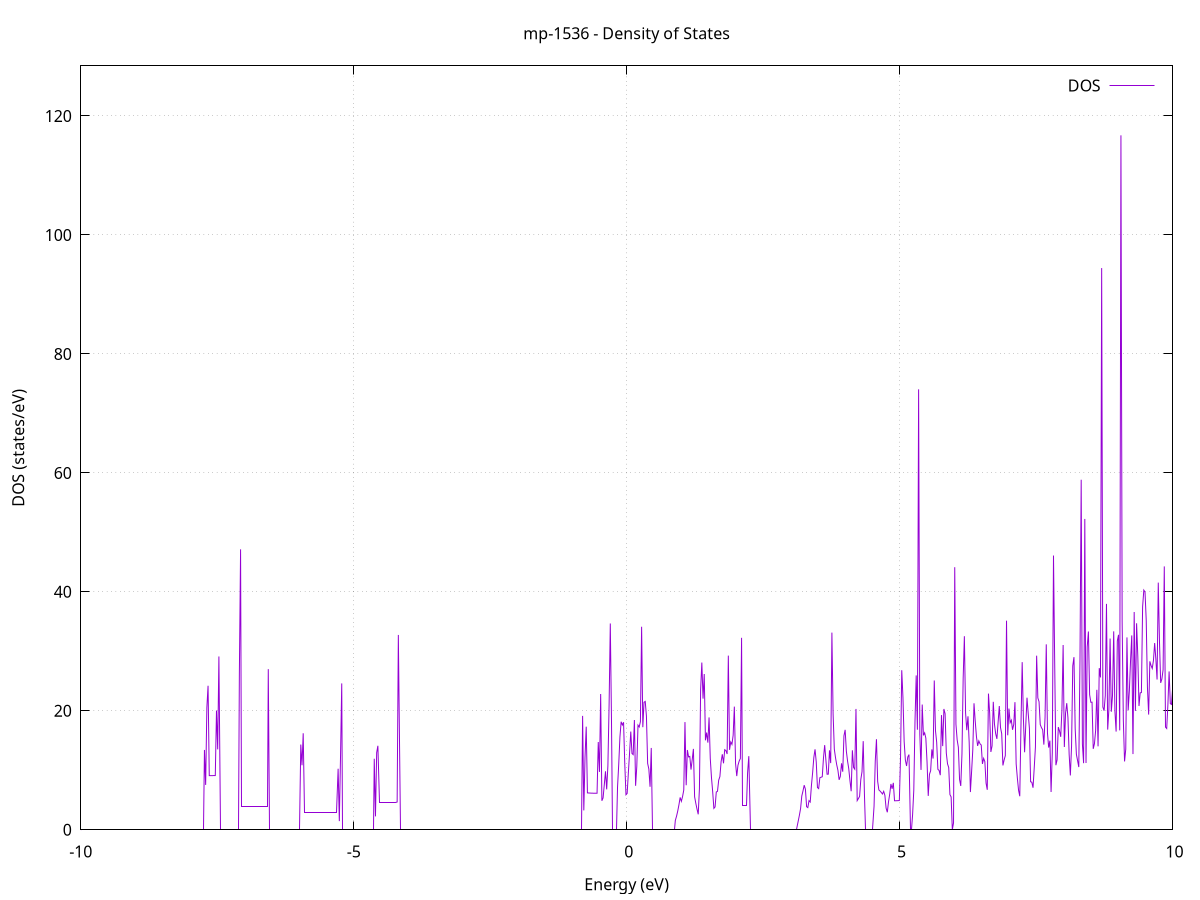 set title 'mp-1536 - Density of States'
set xlabel 'Energy (eV)'
set ylabel 'DOS (states/eV)'
set grid
set xrange [-10:10]
set yrange [0:128.423]
set xzeroaxis lt -1
set terminal png size 800,600
set output 'mp-1536_dos_gnuplot.png'
plot '-' using 1:2 with lines title 'DOS'
-30.570000 0.000000
-30.547900 0.000000
-30.525800 0.000000
-30.503800 0.000000
-30.481700 0.000000
-30.459600 0.000000
-30.437600 0.000000
-30.415500 0.000000
-30.393400 0.000000
-30.371400 0.000000
-30.349300 0.000000
-30.327300 0.000000
-30.305200 0.000000
-30.283100 0.000000
-30.261100 0.000000
-30.239000 0.000000
-30.216900 0.000000
-30.194900 0.000000
-30.172800 0.000000
-30.150800 0.000000
-30.128700 0.000000
-30.106600 0.000000
-30.084600 0.000000
-30.062500 0.000000
-30.040400 0.000000
-30.018400 0.000000
-29.996300 0.000000
-29.974200 0.000000
-29.952200 0.000000
-29.930100 0.000000
-29.908100 0.000000
-29.886000 0.000000
-29.863900 0.000000
-29.841900 0.000000
-29.819800 0.000000
-29.797700 0.000000
-29.775700 0.000000
-29.753600 0.000000
-29.731600 0.000000
-29.709500 0.000000
-29.687400 0.000000
-29.665400 0.000000
-29.643300 0.000000
-29.621200 0.000000
-29.599200 0.000000
-29.577100 0.000000
-29.555000 0.000000
-29.533000 0.000000
-29.510900 0.000000
-29.488900 0.000000
-29.466800 0.000000
-29.444700 0.000000
-29.422700 0.000000
-29.400600 0.000000
-29.378500 0.000000
-29.356500 0.000000
-29.334400 0.000000
-29.312400 0.000000
-29.290300 0.000000
-29.268200 0.000000
-29.246200 0.000000
-29.224100 0.000000
-29.202000 0.000000
-29.180000 0.000000
-29.157900 0.000000
-29.135800 0.000000
-29.113800 0.000000
-29.091700 0.000000
-29.069700 0.000000
-29.047600 0.000000
-29.025500 0.000000
-29.003500 0.000000
-28.981400 0.000000
-28.959300 0.000000
-28.937300 0.000000
-28.915200 0.000000
-28.893200 0.000000
-28.871100 0.000000
-28.849000 0.000000
-28.827000 0.000000
-28.804900 0.000000
-28.782800 0.000000
-28.760800 0.000000
-28.738700 0.000000
-28.716600 0.000000
-28.694600 0.000000
-28.672500 0.000000
-28.650500 0.000000
-28.628400 0.000000
-28.606300 0.000000
-28.584300 0.000000
-28.562200 0.000000
-28.540100 0.000000
-28.518100 0.000000
-28.496000 0.000000
-28.474000 0.000000
-28.451900 0.000000
-28.429800 0.000000
-28.407800 0.000000
-28.385700 0.000000
-28.363600 0.000000
-28.341600 0.000000
-28.319500 0.000000
-28.297500 0.000000
-28.275400 0.000000
-28.253300 0.000000
-28.231300 0.000000
-28.209200 0.000000
-28.187100 0.000000
-28.165100 0.000000
-28.143000 0.000000
-28.120900 0.000000
-28.098900 0.000000
-28.076800 0.000000
-28.054800 0.000000
-28.032700 0.000000
-28.010600 0.000000
-27.988600 0.000000
-27.966500 0.000000
-27.944400 0.000000
-27.922400 0.000000
-27.900300 0.000000
-27.878300 0.000000
-27.856200 0.000000
-27.834100 0.000000
-27.812100 0.000000
-27.790000 0.000000
-27.767900 0.000000
-27.745900 0.000000
-27.723800 0.000000
-27.701700 0.000000
-27.679700 0.000000
-27.657600 0.000000
-27.635600 0.000000
-27.613500 0.000000
-27.591400 0.000000
-27.569400 0.000000
-27.547300 0.000000
-27.525200 0.000000
-27.503200 0.000000
-27.481100 0.000000
-27.459100 0.000000
-27.437000 0.000000
-27.414900 0.000000
-27.392900 0.000000
-27.370800 0.000000
-27.348700 0.000000
-27.326700 0.000000
-27.304600 0.000000
-27.282500 0.000000
-27.260500 0.000000
-27.238400 0.000000
-27.216400 0.000000
-27.194300 0.000000
-27.172200 0.000000
-27.150200 0.000000
-27.128100 0.000000
-27.106000 0.000000
-27.084000 0.000000
-27.061900 0.000000
-27.039900 0.000000
-27.017800 0.000000
-26.995700 0.000000
-26.973700 0.000000
-26.951600 0.000000
-26.929500 0.000000
-26.907500 0.000000
-26.885400 0.000000
-26.863300 0.000000
-26.841300 0.000000
-26.819200 0.000000
-26.797200 0.000000
-26.775100 0.000000
-26.753000 0.000000
-26.731000 0.000000
-26.708900 0.000000
-26.686800 0.000000
-26.664800 0.000000
-26.642700 0.000000
-26.620700 0.000000
-26.598600 0.000000
-26.576500 0.000000
-26.554500 0.000000
-26.532400 0.000000
-26.510300 0.000000
-26.488300 0.000000
-26.466200 0.000000
-26.444100 0.000000
-26.422100 0.000000
-26.400000 0.000000
-26.378000 0.000000
-26.355900 0.000000
-26.333800 0.000000
-26.311800 0.000000
-26.289700 0.000000
-26.267600 0.000000
-26.245600 0.000000
-26.223500 0.000000
-26.201500 0.000000
-26.179400 0.000000
-26.157300 0.000000
-26.135300 0.000000
-26.113200 0.000000
-26.091100 0.000000
-26.069100 0.000000
-26.047000 0.000000
-26.024900 0.000000
-26.002900 0.000000
-25.980800 0.000000
-25.958800 0.000000
-25.936700 0.000000
-25.914600 0.000000
-25.892600 0.000000
-25.870500 0.000000
-25.848400 0.000000
-25.826400 0.000000
-25.804300 0.000000
-25.782300 0.000000
-25.760200 0.000000
-25.738100 0.000000
-25.716100 0.000000
-25.694000 0.000000
-25.671900 0.000000
-25.649900 0.000000
-25.627800 0.000000
-25.605800 0.000000
-25.583700 0.000000
-25.561600 0.000000
-25.539600 0.000000
-25.517500 0.000000
-25.495400 0.000000
-25.473400 0.000000
-25.451300 0.000000
-25.429200 0.000000
-25.407200 0.000000
-25.385100 0.000000
-25.363100 0.000000
-25.341000 0.000000
-25.318900 0.000000
-25.296900 0.000000
-25.274800 0.000000
-25.252700 0.000000
-25.230700 0.000000
-25.208600 0.000000
-25.186600 0.000000
-25.164500 0.000000
-25.142400 0.000000
-25.120400 0.000000
-25.098300 0.000000
-25.076200 0.000000
-25.054200 0.000000
-25.032100 0.000000
-25.010000 0.000000
-24.988000 0.000000
-24.965900 0.000000
-24.943900 0.000000
-24.921800 0.000000
-24.899700 0.000000
-24.877700 0.000000
-24.855600 0.000000
-24.833500 0.000000
-24.811500 0.000000
-24.789400 0.000000
-24.767400 0.000000
-24.745300 0.000000
-24.723200 0.000000
-24.701200 0.000000
-24.679100 0.000000
-24.657000 0.000000
-24.635000 0.000000
-24.612900 0.000000
-24.590800 0.000000
-24.568800 0.000000
-24.546700 0.000000
-24.524700 0.000000
-24.502600 0.000000
-24.480500 0.000000
-24.458500 0.000000
-24.436400 0.000000
-24.414300 0.000000
-24.392300 0.000000
-24.370200 0.000000
-24.348200 0.000000
-24.326100 0.000000
-24.304000 0.000000
-24.282000 0.000000
-24.259900 0.000000
-24.237800 0.000000
-24.215800 0.000000
-24.193700 0.000000
-24.171600 0.000000
-24.149600 0.000000
-24.127500 0.000000
-24.105500 0.000000
-24.083400 0.000000
-24.061300 0.000000
-24.039300 0.000000
-24.017200 0.000000
-23.995100 0.000000
-23.973100 0.000000
-23.951000 0.000000
-23.929000 0.000000
-23.906900 0.000000
-23.884800 0.000000
-23.862800 0.000000
-23.840700 0.000000
-23.818600 0.000000
-23.796600 0.000000
-23.774500 0.000000
-23.752400 0.000000
-23.730400 0.000000
-23.708300 0.000000
-23.686300 0.000000
-23.664200 0.000000
-23.642100 0.000000
-23.620100 0.000000
-23.598000 0.000000
-23.575900 0.000000
-23.553900 0.000000
-23.531800 0.000000
-23.509800 0.000000
-23.487700 0.000000
-23.465600 0.000000
-23.443600 0.000000
-23.421500 0.000000
-23.399400 0.000000
-23.377400 0.000000
-23.355300 0.000000
-23.333200 0.000000
-23.311200 0.000000
-23.289100 0.000000
-23.267100 0.000000
-23.245000 0.000000
-23.222900 0.000000
-23.200900 0.000000
-23.178800 0.000000
-23.156700 0.000000
-23.134700 0.000000
-23.112600 0.000000
-23.090600 0.000000
-23.068500 0.000000
-23.046400 0.000000
-23.024400 0.000000
-23.002300 0.000000
-22.980200 0.000000
-22.958200 0.000000
-22.936100 0.000000
-22.914100 0.000000
-22.892000 0.000000
-22.869900 0.000000
-22.847900 0.000000
-22.825800 0.000000
-22.803700 0.000000
-22.781700 0.000000
-22.759600 0.000000
-22.737500 0.000000
-22.715500 0.000000
-22.693400 0.000000
-22.671400 0.000000
-22.649300 0.000000
-22.627200 0.000000
-22.605200 0.000000
-22.583100 0.000000
-22.561000 0.000000
-22.539000 0.000000
-22.516900 0.000000
-22.494900 0.000000
-22.472800 0.000000
-22.450700 0.000000
-22.428700 0.000000
-22.406600 0.000000
-22.384500 0.000000
-22.362500 0.000000
-22.340400 0.000000
-22.318300 0.000000
-22.296300 0.000000
-22.274200 0.000000
-22.252200 0.000000
-22.230100 0.000000
-22.208000 0.000000
-22.186000 0.000000
-22.163900 0.000000
-22.141800 0.000000
-22.119800 0.000000
-22.097700 0.000000
-22.075700 0.000000
-22.053600 0.000000
-22.031500 0.000000
-22.009500 0.000000
-21.987400 0.000000
-21.965300 0.000000
-21.943300 0.000000
-21.921200 0.000000
-21.899100 0.000000
-21.877100 0.000000
-21.855000 0.000000
-21.833000 0.000000
-21.810900 0.000000
-21.788800 0.000000
-21.766800 0.000000
-21.744700 0.000000
-21.722600 0.000000
-21.700600 0.000000
-21.678500 0.000000
-21.656500 0.000000
-21.634400 0.000000
-21.612300 0.000000
-21.590300 0.000000
-21.568200 0.000000
-21.546100 0.000000
-21.524100 0.000000
-21.502000 0.000000
-21.479900 0.000000
-21.457900 0.000000
-21.435800 0.000000
-21.413800 0.000000
-21.391700 0.000000
-21.369600 0.000000
-21.347600 0.000000
-21.325500 0.000000
-21.303400 0.000000
-21.281400 0.000000
-21.259300 0.000000
-21.237300 0.000000
-21.215200 0.000000
-21.193100 0.000000
-21.171100 0.000000
-21.149000 0.000000
-21.126900 0.000000
-21.104900 0.000000
-21.082800 0.000000
-21.060700 0.000000
-21.038700 0.000000
-21.016600 0.000000
-20.994600 0.000000
-20.972500 0.000000
-20.950400 0.000000
-20.928400 0.000000
-20.906300 0.000000
-20.884200 0.000000
-20.862200 0.000000
-20.840100 0.000000
-20.818100 0.000000
-20.796000 0.000000
-20.773900 0.000000
-20.751900 0.000000
-20.729800 0.000000
-20.707700 0.000000
-20.685700 0.000000
-20.663600 0.000000
-20.641600 0.000000
-20.619500 0.000000
-20.597400 0.000000
-20.575400 0.000000
-20.553300 0.000000
-20.531200 0.000000
-20.509200 0.000000
-20.487100 0.000000
-20.465000 0.000000
-20.443000 0.000000
-20.420900 0.000000
-20.398900 0.000000
-20.376800 0.000000
-20.354700 0.000000
-20.332700 0.000000
-20.310600 0.000000
-20.288500 0.000000
-20.266500 0.000000
-20.244400 0.000000
-20.222400 0.000000
-20.200300 0.000000
-20.178200 0.000000
-20.156200 0.000000
-20.134100 0.000000
-20.112000 0.000000
-20.090000 0.000000
-20.067900 0.000000
-20.045800 0.000000
-20.023800 0.000000
-20.001700 0.000000
-19.979700 0.000000
-19.957600 0.000000
-19.935500 0.000000
-19.913500 0.000000
-19.891400 0.000000
-19.869300 0.000000
-19.847300 0.000000
-19.825200 0.000000
-19.803200 0.000000
-19.781100 0.000000
-19.759000 0.000000
-19.737000 0.000000
-19.714900 0.000000
-19.692800 0.000000
-19.670800 0.000000
-19.648700 0.000000
-19.626600 0.000000
-19.604600 0.000000
-19.582500 0.000000
-19.560500 0.000000
-19.538400 0.000000
-19.516300 0.000000
-19.494300 0.000000
-19.472200 0.000000
-19.450100 0.000000
-19.428100 0.000000
-19.406000 0.000000
-19.384000 0.000000
-19.361900 0.000000
-19.339800 0.000000
-19.317800 0.000000
-19.295700 0.000000
-19.273600 0.000000
-19.251600 0.000000
-19.229500 0.000000
-19.207400 0.000000
-19.185400 0.000000
-19.163300 0.000000
-19.141300 0.000000
-19.119200 0.000000
-19.097100 0.000000
-19.075100 0.000000
-19.053000 0.000000
-19.030900 0.000000
-19.008900 0.000000
-18.986800 0.000000
-18.964800 0.000000
-18.942700 0.000000
-18.920600 0.000000
-18.898600 0.000000
-18.876500 0.000000
-18.854400 0.000000
-18.832400 0.000000
-18.810300 0.000000
-18.788200 0.000000
-18.766200 0.000000
-18.744100 0.000000
-18.722100 0.000000
-18.700000 0.000000
-18.677900 0.000000
-18.655900 0.000000
-18.633800 0.000000
-18.611700 0.000000
-18.589700 0.000000
-18.567600 0.000000
-18.545600 0.000000
-18.523500 0.000000
-18.501400 0.000000
-18.479400 0.000000
-18.457300 0.000000
-18.435200 0.000000
-18.413200 0.000000
-18.391100 0.000000
-18.369000 0.000000
-18.347000 0.000000
-18.324900 0.000000
-18.302900 0.000000
-18.280800 0.000000
-18.258700 0.000000
-18.236700 0.000000
-18.214600 0.000000
-18.192500 0.000000
-18.170500 0.000000
-18.148400 0.000000
-18.126400 0.000000
-18.104300 0.000000
-18.082200 0.000000
-18.060200 0.000000
-18.038100 0.000000
-18.016000 0.000000
-17.994000 0.000000
-17.971900 0.000000
-17.949900 0.000000
-17.927800 0.000000
-17.905700 0.000000
-17.883700 0.000000
-17.861600 0.000000
-17.839500 0.000000
-17.817500 0.000000
-17.795400 0.000000
-17.773300 0.000000
-17.751300 0.000000
-17.729200 0.000000
-17.707200 0.000000
-17.685100 0.000000
-17.663000 0.000000
-17.641000 0.000000
-17.618900 0.000000
-17.596800 0.000000
-17.574800 0.000000
-17.552700 0.000000
-17.530700 0.000000
-17.508600 0.000000
-17.486500 0.000000
-17.464500 0.000000
-17.442400 0.000000
-17.420300 0.000000
-17.398300 0.000000
-17.376200 0.000000
-17.354100 0.000000
-17.332100 0.000000
-17.310000 0.000000
-17.288000 0.000000
-17.265900 0.000000
-17.243800 0.000000
-17.221800 0.000000
-17.199700 0.000000
-17.177600 0.000000
-17.155600 0.000000
-17.133500 0.000000
-17.111500 0.000000
-17.089400 0.000000
-17.067300 0.000000
-17.045300 0.000000
-17.023200 0.000000
-17.001100 0.000000
-16.979100 0.000000
-16.957000 0.000000
-16.934900 0.000000
-16.912900 0.000000
-16.890800 0.000000
-16.868800 0.000000
-16.846700 0.000000
-16.824600 0.000000
-16.802600 0.000000
-16.780500 0.000000
-16.758400 0.000000
-16.736400 0.000000
-16.714300 0.000000
-16.692300 0.000000
-16.670200 0.000000
-16.648100 0.000000
-16.626100 0.000000
-16.604000 0.000000
-16.581900 0.000000
-16.559900 0.000000
-16.537800 0.000000
-16.515700 0.000000
-16.493700 0.000000
-16.471600 0.000000
-16.449600 0.000000
-16.427500 0.000000
-16.405400 0.000000
-16.383400 0.000000
-16.361300 0.000000
-16.339200 0.000000
-16.317200 0.000000
-16.295100 0.000000
-16.273100 0.000000
-16.251000 0.000000
-16.228900 0.000000
-16.206900 0.000000
-16.184800 0.000000
-16.162700 0.000000
-16.140700 0.000000
-16.118600 0.000000
-16.096500 0.000000
-16.074500 0.000000
-16.052400 0.000000
-16.030400 0.000000
-16.008300 0.000000
-15.986200 0.000000
-15.964200 0.000000
-15.942100 0.000000
-15.920000 0.000000
-15.898000 0.000000
-15.875900 0.000000
-15.853900 0.000000
-15.831800 0.000000
-15.809700 0.000000
-15.787700 0.000000
-15.765600 0.000000
-15.743500 0.000000
-15.721500 0.000000
-15.699400 0.000000
-15.677300 0.000000
-15.655300 0.000000
-15.633200 0.000000
-15.611200 0.000000
-15.589100 0.000000
-15.567000 0.000000
-15.545000 0.000000
-15.522900 0.000000
-15.500800 0.000000
-15.478800 0.000000
-15.456700 0.000000
-15.434700 0.000000
-15.412600 0.000000
-15.390500 0.000000
-15.368500 0.000000
-15.346400 0.000000
-15.324300 0.000000
-15.302300 0.000000
-15.280200 0.000000
-15.258200 0.000000
-15.236100 0.000000
-15.214000 0.000000
-15.192000 0.000000
-15.169900 0.000000
-15.147800 0.000000
-15.125800 0.000000
-15.103700 0.000000
-15.081600 0.000000
-15.059600 0.000000
-15.037500 0.000000
-15.015500 0.000000
-14.993400 0.000000
-14.971300 0.000000
-14.949300 0.000000
-14.927200 0.000000
-14.905100 0.000000
-14.883100 0.000000
-14.861000 0.000000
-14.839000 0.000000
-14.816900 0.000000
-14.794800 0.000000
-14.772800 0.000000
-14.750700 0.000000
-14.728600 0.000000
-14.706600 0.000000
-14.684500 0.000000
-14.662400 0.000000
-14.640400 0.000000
-14.618300 0.000000
-14.596300 0.000000
-14.574200 0.000000
-14.552100 0.000000
-14.530100 0.000000
-14.508000 0.000000
-14.485900 0.000000
-14.463900 0.000000
-14.441800 0.000000
-14.419800 0.000000
-14.397700 0.000000
-14.375600 0.000000
-14.353600 0.000000
-14.331500 0.000000
-14.309400 0.000000
-14.287400 0.000000
-14.265300 0.000000
-14.243200 0.000000
-14.221200 0.000000
-14.199100 0.000000
-14.177100 0.000000
-14.155000 0.000000
-14.132900 0.000000
-14.110900 0.000000
-14.088800 0.000000
-14.066700 0.000000
-14.044700 0.000000
-14.022600 0.000000
-14.000600 0.000000
-13.978500 0.000000
-13.956400 0.000000
-13.934400 0.000000
-13.912300 0.000000
-13.890200 0.000000
-13.868200 0.000000
-13.846100 0.000000
-13.824000 0.000000
-13.802000 0.000000
-13.779900 0.000000
-13.757900 0.000000
-13.735800 0.000000
-13.713700 0.000000
-13.691700 0.000000
-13.669600 0.000000
-13.647500 0.000000
-13.625500 0.000000
-13.603400 0.000000
-13.581400 0.000000
-13.559300 0.000000
-13.537200 0.000000
-13.515200 0.000000
-13.493100 0.000000
-13.471000 0.000000
-13.449000 0.000000
-13.426900 0.000000
-13.404800 0.000000
-13.382800 0.000000
-13.360700 0.000000
-13.338700 0.000000
-13.316600 0.000000
-13.294500 0.000000
-13.272500 0.000000
-13.250400 0.000000
-13.228300 0.000000
-13.206300 0.000000
-13.184200 0.000000
-13.162200 0.000000
-13.140100 0.000000
-13.118000 0.000000
-13.096000 0.000000
-13.073900 0.000000
-13.051800 0.000000
-13.029800 0.000000
-13.007700 0.000000
-12.985700 0.000000
-12.963600 0.000000
-12.941500 0.000000
-12.919500 0.000000
-12.897400 0.000000
-12.875300 0.000000
-12.853300 0.000000
-12.831200 0.000000
-12.809100 0.000000
-12.787100 0.000000
-12.765000 0.000000
-12.743000 0.000000
-12.720900 0.000000
-12.698800 0.000000
-12.676800 0.000000
-12.654700 0.000000
-12.632600 0.000000
-12.610600 0.000000
-12.588500 0.000000
-12.566500 0.000000
-12.544400 0.000000
-12.522300 0.000000
-12.500300 0.000000
-12.478200 0.000000
-12.456100 0.000000
-12.434100 0.000000
-12.412000 0.000000
-12.389900 0.000000
-12.367900 0.000000
-12.345800 0.000000
-12.323800 0.000000
-12.301700 0.000000
-12.279600 0.000000
-12.257600 0.000000
-12.235500 0.000000
-12.213400 846.444600
-12.191400 0.000000
-12.169300 0.000000
-12.147300 0.000000
-12.125200 0.000000
-12.103100 128.824800
-12.081100 108.908100
-12.059000 0.000000
-12.036900 0.000000
-12.014900 0.000000
-11.992800 415.221900
-11.970700 0.000000
-11.948700 3606.253100
-11.926600 0.000000
-11.904600 0.000000
-11.882500 0.000000
-11.860400 0.000000
-11.838400 0.000000
-11.816300 0.000000
-11.794200 0.000000
-11.772200 0.000000
-11.750100 0.000000
-11.728100 0.000000
-11.706000 0.000000
-11.683900 0.000000
-11.661900 0.000000
-11.639800 0.000000
-11.617700 0.000000
-11.595700 0.000000
-11.573600 0.000000
-11.551500 0.000000
-11.529500 0.000000
-11.507400 0.000000
-11.485400 0.000000
-11.463300 0.000000
-11.441200 0.000000
-11.419200 0.000000
-11.397100 0.000000
-11.375000 0.000000
-11.353000 0.000000
-11.330900 0.000000
-11.308900 0.000000
-11.286800 0.000000
-11.264700 0.000000
-11.242700 0.000000
-11.220600 0.000000
-11.198500 0.000000
-11.176500 0.000000
-11.154400 0.000000
-11.132300 0.000000
-11.110300 0.000000
-11.088200 0.000000
-11.066200 0.000000
-11.044100 0.000000
-11.022000 0.000000
-11.000000 0.000000
-10.977900 0.000000
-10.955800 0.000000
-10.933800 0.000000
-10.911700 0.000000
-10.889700 0.000000
-10.867600 0.000000
-10.845500 0.000000
-10.823500 0.000000
-10.801400 0.000000
-10.779300 0.000000
-10.757300 0.000000
-10.735200 0.000000
-10.713100 0.000000
-10.691100 0.000000
-10.669000 0.000000
-10.647000 0.000000
-10.624900 0.000000
-10.602800 0.000000
-10.580800 0.000000
-10.558700 0.000000
-10.536600 0.000000
-10.514600 0.000000
-10.492500 0.000000
-10.470500 0.000000
-10.448400 0.000000
-10.426300 0.000000
-10.404300 0.000000
-10.382200 0.000000
-10.360100 0.000000
-10.338100 0.000000
-10.316000 0.000000
-10.294000 0.000000
-10.271900 0.000000
-10.249800 0.000000
-10.227800 0.000000
-10.205700 0.000000
-10.183600 0.000000
-10.161600 0.000000
-10.139500 0.000000
-10.117400 0.000000
-10.095400 0.000000
-10.073300 0.000000
-10.051300 0.000000
-10.029200 0.000000
-10.007100 0.000000
-9.985100 0.000000
-9.963000 0.000000
-9.940900 0.000000
-9.918900 0.000000
-9.896800 0.000000
-9.874800 0.000000
-9.852700 0.000000
-9.830600 0.000000
-9.808600 0.000000
-9.786500 0.000000
-9.764400 0.000000
-9.742400 0.000000
-9.720300 0.000000
-9.698200 0.000000
-9.676200 0.000000
-9.654100 0.000000
-9.632100 0.000000
-9.610000 0.000000
-9.587900 0.000000
-9.565900 0.000000
-9.543800 0.000000
-9.521700 0.000000
-9.499700 0.000000
-9.477600 0.000000
-9.455600 0.000000
-9.433500 0.000000
-9.411400 0.000000
-9.389400 0.000000
-9.367300 0.000000
-9.345200 0.000000
-9.323200 0.000000
-9.301100 0.000000
-9.279000 0.000000
-9.257000 0.000000
-9.234900 0.000000
-9.212900 0.000000
-9.190800 0.000000
-9.168700 0.000000
-9.146700 0.000000
-9.124600 0.000000
-9.102500 0.000000
-9.080500 0.000000
-9.058400 0.000000
-9.036400 0.000000
-9.014300 0.000000
-8.992200 0.000000
-8.970200 0.000000
-8.948100 0.000000
-8.926000 0.000000
-8.904000 0.000000
-8.881900 0.000000
-8.859800 0.000000
-8.837800 0.000000
-8.815700 0.000000
-8.793700 0.000000
-8.771600 0.000000
-8.749500 0.000000
-8.727500 0.000000
-8.705400 0.000000
-8.683300 0.000000
-8.661300 0.000000
-8.639200 0.000000
-8.617200 0.000000
-8.595100 0.000000
-8.573000 0.000000
-8.551000 0.000000
-8.528900 0.000000
-8.506800 0.000000
-8.484800 0.000000
-8.462700 0.000000
-8.440600 0.000000
-8.418600 0.000000
-8.396500 0.000000
-8.374500 0.000000
-8.352400 0.000000
-8.330300 0.000000
-8.308300 0.000000
-8.286200 0.000000
-8.264100 0.000000
-8.242100 0.000000
-8.220000 0.000000
-8.198000 0.000000
-8.175900 0.000000
-8.153800 0.000000
-8.131800 0.000000
-8.109700 0.000000
-8.087600 0.000000
-8.065600 0.000000
-8.043500 0.000000
-8.021500 0.000000
-7.999400 0.000000
-7.977300 0.000000
-7.955300 0.000000
-7.933200 0.000000
-7.911100 0.000000
-7.889100 0.000000
-7.867000 0.000000
-7.844900 0.000000
-7.822900 0.000000
-7.800800 0.000000
-7.778800 0.000000
-7.756700 0.000000
-7.734600 13.416800
-7.712600 7.544000
-7.690500 20.529800
-7.668400 24.211500
-7.646400 9.098600
-7.624300 9.101500
-7.602300 9.104400
-7.580200 9.107300
-7.558100 9.110300
-7.536100 9.113400
-7.514000 20.041600
-7.491900 13.518600
-7.469900 29.138700
-7.447800 0.000000
-7.425700 0.000000
-7.403700 0.000000
-7.381600 0.000000
-7.359600 0.000000
-7.337500 0.000000
-7.315400 0.000000
-7.293400 0.000000
-7.271300 0.000000
-7.249200 0.000000
-7.227200 0.000000
-7.205100 0.000000
-7.183100 0.000000
-7.161000 0.000000
-7.138900 0.000000
-7.116900 0.000000
-7.094800 26.395900
-7.072700 47.145200
-7.050700 3.856700
-7.028600 3.856700
-7.006500 3.856700
-6.984500 3.856700
-6.962400 3.856700
-6.940400 3.856700
-6.918300 3.856700
-6.896200 3.856700
-6.874200 3.856700
-6.852100 3.856700
-6.830000 3.856800
-6.808000 3.856800
-6.785900 3.856800
-6.763900 3.856900
-6.741800 3.856900
-6.719700 3.856900
-6.697700 3.857000
-6.675600 3.857000
-6.653500 3.857100
-6.631500 3.857100
-6.609400 3.857200
-6.587300 3.857300
-6.565300 27.002000
-6.543200 0.000000
-6.521200 0.000000
-6.499100 0.000000
-6.477000 0.000000
-6.455000 0.000000
-6.432900 0.000000
-6.410800 0.000000
-6.388800 0.000000
-6.366700 0.000000
-6.344700 0.000000
-6.322600 0.000000
-6.300500 0.000000
-6.278500 0.000000
-6.256400 0.000000
-6.234300 0.000000
-6.212300 0.000000
-6.190200 0.000000
-6.168100 0.000000
-6.146100 0.000000
-6.124000 0.000000
-6.102000 0.000000
-6.079900 0.000000
-6.057800 0.000000
-6.035800 0.000000
-6.013700 0.000000
-5.991600 0.000000
-5.969600 14.326400
-5.947500 10.853900
-5.925500 16.227700
-5.903400 2.934800
-5.881300 2.934800
-5.859300 2.934800
-5.837200 2.934800
-5.815100 2.934800
-5.793100 2.934800
-5.771000 2.934700
-5.748900 2.934700
-5.726900 2.934700
-5.704800 2.934700
-5.682800 2.934700
-5.660700 2.934700
-5.638600 2.934700
-5.616600 2.934600
-5.594500 2.934600
-5.572400 2.934600
-5.550400 2.934600
-5.528300 2.934600
-5.506300 2.934600
-5.484200 2.934600
-5.462100 2.934600
-5.440100 2.934500
-5.418000 2.934500
-5.395900 2.934500
-5.373900 2.934500
-5.351800 2.934500
-5.329800 2.934500
-5.307700 2.934500
-5.285600 10.261400
-5.263600 1.451000
-5.241500 12.473600
-5.219400 24.605900
-5.197400 0.000000
-5.175300 0.000000
-5.153200 0.000000
-5.131200 0.000000
-5.109100 0.000000
-5.087100 0.000000
-5.065000 0.000000
-5.042900 0.000000
-5.020900 0.000000
-4.998800 0.000000
-4.976700 0.000000
-4.954700 0.000000
-4.932600 0.000000
-4.910600 0.000000
-4.888500 0.000000
-4.866400 0.000000
-4.844400 0.000000
-4.822300 0.000000
-4.800200 0.000000
-4.778200 0.000000
-4.756100 0.000000
-4.734000 0.000000
-4.712000 0.000000
-4.689900 0.000000
-4.667900 0.000000
-4.645800 0.000000
-4.623700 11.940400
-4.601700 2.245700
-4.579600 12.969800
-4.557500 14.119500
-4.535500 4.661200
-4.513400 4.661300
-4.491400 4.661400
-4.469300 4.661500
-4.447200 4.661600
-4.425200 4.661700
-4.403100 4.661800
-4.381000 4.661900
-4.359000 4.662000
-4.336900 4.662200
-4.314800 4.662300
-4.292800 4.662400
-4.270700 4.662600
-4.248700 4.662700
-4.226600 4.662900
-4.204500 4.663100
-4.182500 32.754300
-4.160400 14.163500
-4.138300 0.000000
-4.116300 0.000000
-4.094200 0.000000
-4.072200 0.000000
-4.050100 0.000000
-4.028000 0.000000
-4.006000 0.000000
-3.983900 0.000000
-3.961800 0.000000
-3.939800 0.000000
-3.917700 0.000000
-3.895600 0.000000
-3.873600 0.000000
-3.851500 0.000000
-3.829500 0.000000
-3.807400 0.000000
-3.785300 0.000000
-3.763300 0.000000
-3.741200 0.000000
-3.719100 0.000000
-3.697100 0.000000
-3.675000 0.000000
-3.653000 0.000000
-3.630900 0.000000
-3.608800 0.000000
-3.586800 0.000000
-3.564700 0.000000
-3.542600 0.000000
-3.520600 0.000000
-3.498500 0.000000
-3.476400 0.000000
-3.454400 0.000000
-3.432300 0.000000
-3.410300 0.000000
-3.388200 0.000000
-3.366100 0.000000
-3.344100 0.000000
-3.322000 0.000000
-3.299900 0.000000
-3.277900 0.000000
-3.255800 0.000000
-3.233800 0.000000
-3.211700 0.000000
-3.189600 0.000000
-3.167600 0.000000
-3.145500 0.000000
-3.123400 0.000000
-3.101400 0.000000
-3.079300 0.000000
-3.057200 0.000000
-3.035200 0.000000
-3.013100 0.000000
-2.991100 0.000000
-2.969000 0.000000
-2.946900 0.000000
-2.924900 0.000000
-2.902800 0.000000
-2.880700 0.000000
-2.858700 0.000000
-2.836600 0.000000
-2.814600 0.000000
-2.792500 0.000000
-2.770400 0.000000
-2.748400 0.000000
-2.726300 0.000000
-2.704200 0.000000
-2.682200 0.000000
-2.660100 0.000000
-2.638100 0.000000
-2.616000 0.000000
-2.593900 0.000000
-2.571900 0.000000
-2.549800 0.000000
-2.527700 0.000000
-2.505700 0.000000
-2.483600 0.000000
-2.461500 0.000000
-2.439500 0.000000
-2.417400 0.000000
-2.395400 0.000000
-2.373300 0.000000
-2.351200 0.000000
-2.329200 0.000000
-2.307100 0.000000
-2.285000 0.000000
-2.263000 0.000000
-2.240900 0.000000
-2.218900 0.000000
-2.196800 0.000000
-2.174700 0.000000
-2.152700 0.000000
-2.130600 0.000000
-2.108500 0.000000
-2.086500 0.000000
-2.064400 0.000000
-2.042300 0.000000
-2.020300 0.000000
-1.998200 0.000000
-1.976200 0.000000
-1.954100 0.000000
-1.932000 0.000000
-1.910000 0.000000
-1.887900 0.000000
-1.865800 0.000000
-1.843800 0.000000
-1.821700 0.000000
-1.799700 0.000000
-1.777600 0.000000
-1.755500 0.000000
-1.733500 0.000000
-1.711400 0.000000
-1.689300 0.000000
-1.667300 0.000000
-1.645200 0.000000
-1.623100 0.000000
-1.601100 0.000000
-1.579000 0.000000
-1.557000 0.000000
-1.534900 0.000000
-1.512800 0.000000
-1.490800 0.000000
-1.468700 0.000000
-1.446600 0.000000
-1.424600 0.000000
-1.402500 0.000000
-1.380500 0.000000
-1.358400 0.000000
-1.336300 0.000000
-1.314300 0.000000
-1.292200 0.000000
-1.270100 0.000000
-1.248100 0.000000
-1.226000 0.000000
-1.203900 0.000000
-1.181900 0.000000
-1.159800 0.000000
-1.137800 0.000000
-1.115700 0.000000
-1.093600 0.000000
-1.071600 0.000000
-1.049500 0.000000
-1.027400 0.000000
-1.005400 0.000000
-0.983300 0.000000
-0.961300 0.000000
-0.939200 0.000000
-0.917100 0.000000
-0.895100 0.000000
-0.873000 0.000000
-0.850900 0.000000
-0.828900 0.000000
-0.806800 19.148000
-0.784700 3.258800
-0.762700 12.172100
-0.740600 17.334900
-0.718600 6.200500
-0.696500 6.185100
-0.674400 6.172000
-0.652400 6.161300
-0.630300 6.152900
-0.608200 6.146800
-0.586200 6.143100
-0.564100 6.141800
-0.542100 6.142800
-0.520000 14.751100
-0.497900 9.726400
-0.475900 22.819700
-0.453800 4.877300
-0.431700 5.353400
-0.409700 7.564500
-0.387600 9.827000
-0.365600 6.797300
-0.343500 10.769700
-0.321400 21.061100
-0.299400 34.685300
-0.277300 18.099800
-0.255200 0.000000
-0.233200 0.000000
-0.211100 0.000000
-0.189000 0.000000
-0.167000 7.152700
-0.144900 11.042900
-0.122900 15.603000
-0.100800 18.163200
-0.078700 17.615600
-0.056700 18.077200
-0.034600 11.172000
-0.012500 5.891900
0.009500 6.113200
0.031600 9.600400
0.053600 12.938700
0.075700 16.510800
0.097800 12.823000
0.119800 12.634100
0.141900 18.454900
0.164000 7.391100
0.186000 10.674700
0.208100 17.590100
0.230200 17.283800
0.252200 18.167800
0.274300 34.134600
0.296300 17.247100
0.318400 21.442200
0.340500 21.575400
0.362500 19.108400
0.384600 11.163900
0.406700 10.206500
0.428700 7.225100
0.450800 13.756700
0.472800 0.000000
0.494900 0.000000
0.517000 0.000000
0.539000 0.000000
0.561100 0.000000
0.583200 0.000000
0.605200 0.000000
0.627300 0.000000
0.649400 0.000000
0.671400 0.000000
0.693500 0.000000
0.715500 0.000000
0.737600 0.000000
0.759700 0.000000
0.781700 0.000000
0.803800 0.000000
0.825900 0.000000
0.847900 0.000000
0.870000 0.000000
0.892000 1.577400
0.914100 2.280300
0.936200 3.158400
0.958200 4.211800
0.980300 5.440400
1.002400 4.784500
1.024400 5.580900
1.046500 6.680600
1.068600 18.107200
1.090600 7.488600
1.112700 13.411900
1.134700 12.248600
1.156800 12.333100
1.178900 10.115400
1.200900 11.768000
1.223000 13.595900
1.245100 5.547000
1.267100 4.451100
1.289200 3.468100
1.311200 2.598200
1.333300 6.881200
1.355400 23.564400
1.377400 28.110700
1.399500 22.041400
1.421600 26.184100
1.443600 15.036800
1.465700 16.344700
1.487800 14.653200
1.509800 18.887200
1.531900 12.003500
1.553900 8.782600
1.576000 6.413000
1.598100 3.594500
1.620100 3.838800
1.642200 6.348600
1.664300 6.468300
1.686300 8.341200
1.708400 8.941700
1.730400 11.440600
1.752500 12.692700
1.774600 11.181100
1.796600 13.461900
1.818700 13.313000
1.840800 12.736100
1.862800 29.275700
1.884900 13.436000
1.907000 14.767700
1.929000 14.355300
1.951100 15.888000
1.973100 20.705100
1.995200 11.155400
2.017300 9.024900
2.039300 10.844700
2.061400 11.553200
2.083500 11.977900
2.105500 32.269900
2.127600 4.003000
2.149600 4.003200
2.171700 4.003600
2.193800 4.004000
2.215800 9.583100
2.237900 12.373700
2.260000 0.000000
2.282000 0.000000
2.304100 0.000000
2.326100 0.000000
2.348200 0.000000
2.370300 0.000000
2.392300 0.000000
2.414400 0.000000
2.436500 0.000000
2.458500 0.000000
2.480600 0.000000
2.502700 0.000000
2.524700 0.000000
2.546800 0.000000
2.568800 0.000000
2.590900 0.000000
2.613000 0.000000
2.635000 0.000000
2.657100 0.000000
2.679200 0.000000
2.701200 0.000000
2.723300 0.000000
2.745300 0.000000
2.767400 0.000000
2.789500 0.000000
2.811500 0.000000
2.833600 0.000000
2.855700 0.000000
2.877700 0.000000
2.899800 0.000000
2.921900 0.000000
2.943900 0.000000
2.966000 0.000000
2.988000 0.000000
3.010100 0.000000
3.032200 0.000000
3.054200 0.000000
3.076300 0.000000
3.098400 0.000000
3.120400 0.000000
3.142500 1.427400
3.164500 2.430500
3.186600 3.572900
3.208700 5.674700
3.230700 6.528400
3.252800 7.498500
3.274900 6.824700
3.296900 3.880200
3.319000 3.723900
3.341100 4.896500
3.363100 4.665300
3.385200 7.440200
3.407200 9.605000
3.429300 12.158500
3.451400 13.527600
3.473400 11.398000
3.495500 7.098000
3.517600 6.923200
3.539600 8.754800
3.561700 8.832000
3.583700 8.912400
3.605800 12.058100
3.627900 14.229100
3.649900 11.761100
3.672000 9.338400
3.694100 9.347900
3.716100 13.355400
3.738200 11.207000
3.760300 33.144000
3.782300 19.494800
3.804400 13.564800
3.826400 12.119500
3.848500 10.928100
3.870600 9.995900
3.892600 8.398200
3.914700 8.980900
3.936800 11.169300
3.958800 9.762000
3.980900 15.794600
4.002900 16.802000
4.025000 13.216200
4.047100 11.553500
4.069100 10.264800
4.091200 8.251700
4.113300 6.482800
4.135300 13.359200
4.157400 10.474700
4.179500 10.179300
4.201500 20.314000
4.223600 4.906600
4.245600 5.247600
4.267700 5.605300
4.289800 8.446300
4.311800 9.757900
4.333900 14.900500
4.356000 6.070600
4.378000 0.000000
4.400100 0.000000
4.422100 0.000000
4.444200 0.000000
4.466300 0.000000
4.488300 0.000000
4.510400 0.000000
4.532500 3.952600
4.554500 11.519700
4.576600 15.224000
4.598700 8.134600
4.620700 6.700600
4.642800 6.506200
4.664800 6.276600
4.686900 6.011900
4.709000 6.461400
4.731000 5.783500
4.753100 3.645200
4.775200 2.942500
4.797200 4.685400
4.819300 5.990600
4.841300 7.698800
4.863400 6.889100
4.885500 7.892200
4.907500 4.875400
4.929600 4.878100
4.951700 4.886000
4.973700 4.899100
4.995800 4.917500
5.017800 12.242300
5.039900 26.828600
5.062000 22.230100
5.084000 14.829800
5.106100 11.713300
5.128200 10.726100
5.150200 12.234900
5.172300 12.640200
5.194400 0.000000
5.216400 0.000000
5.238500 2.518100
5.260500 6.651900
5.282600 18.234400
5.304700 25.953700
5.326700 16.815500
5.348800 74.043500
5.370900 16.095000
5.392900 10.063700
5.415000 21.057200
5.437000 15.869000
5.459100 16.297700
5.481200 15.403100
5.503200 11.415600
5.525300 5.690000
5.547400 9.318000
5.569400 9.932400
5.591500 13.513700
5.613600 11.973900
5.635600 25.105000
5.657700 16.676100
5.679700 14.725200
5.701800 10.165600
5.723900 9.977000
5.745900 9.181500
5.768000 19.286200
5.790100 14.060700
5.812100 20.308900
5.834200 19.503800
5.856200 12.896300
5.878300 11.087000
5.900400 10.459100
5.922400 5.920300
5.944500 5.523400
5.966600 0.000000
5.988600 1.157300
6.010700 44.143000
6.032800 17.733200
6.054800 15.131100
6.076900 13.873600
6.098900 8.468900
6.121000 7.366200
6.143100 12.769500
6.165100 25.447000
6.187200 32.543400
6.209300 19.641400
6.231300 16.742700
6.253400 19.074300
6.275400 14.685600
6.297500 6.344200
6.319600 9.804000
6.341600 13.473100
6.363700 21.268200
6.385800 18.280000
6.407800 15.707900
6.429900 14.102300
6.452000 14.943100
6.474000 14.448500
6.496100 14.249000
6.518100 11.072800
6.540200 12.006700
6.562300 11.453200
6.584300 7.845700
6.606400 6.722600
6.628500 22.894900
6.650500 19.601300
6.672600 13.084700
6.694600 14.109200
6.716700 21.508300
6.738800 17.721800
6.760800 16.144700
6.782900 15.281600
6.805000 18.040800
6.827000 20.808000
6.849100 17.195100
6.871200 16.138100
6.893200 10.816900
6.915300 11.730300
6.937300 12.461200
6.959400 35.158900
6.981500 15.884500
7.003500 20.380800
7.025600 18.004200
7.047700 18.421000
7.069700 16.806500
7.091800 17.713900
7.113800 21.457700
7.135900 11.083000
7.158000 8.680200
7.180000 6.632600
7.202100 5.640200
7.224200 17.603800
7.246200 28.180200
7.268300 18.786100
7.290300 13.037000
7.312400 17.645900
7.334500 22.201400
7.356500 19.580200
7.378600 17.046700
7.400700 8.074800
7.422700 7.995300
7.444800 7.067500
7.466900 10.417900
7.488900 13.906700
7.511000 29.272300
7.533000 22.172300
7.555100 21.530700
7.577200 17.692600
7.599200 17.171200
7.621300 16.833200
7.643400 14.318400
7.665400 18.932800
7.687500 31.169300
7.709500 16.262800
7.731600 13.820000
7.753700 14.982600
7.775700 6.350500
7.797800 12.925400
7.819900 46.099700
7.841900 27.941900
7.864000 10.855000
7.886100 11.762600
7.908100 17.262900
7.930200 16.605300
7.952200 15.628200
7.974300 20.189000
7.996400 31.060200
8.018400 13.915600
8.040500 19.573600
8.062600 21.282400
8.084600 18.840900
8.106700 12.673400
8.128700 9.137700
8.150800 14.064700
8.172900 27.556800
8.194900 29.020800
8.217000 17.034100
8.239100 12.701900
8.261100 11.627200
8.283200 10.544100
8.305300 28.711300
8.327300 58.842800
8.349400 14.430400
8.371400 11.197600
8.393500 52.254300
8.415600 11.224800
8.437600 30.782500
8.459700 33.331700
8.481800 22.710600
8.503800 21.438500
8.525900 21.451700
8.547900 13.610800
8.570000 14.466400
8.592100 16.720000
8.614100 23.524600
8.636200 14.024900
8.658300 27.178600
8.680300 25.612800
8.702400 94.436400
8.724500 20.631900
8.746500 20.021600
8.768600 22.542800
8.790600 37.982400
8.812700 16.837300
8.834800 20.243300
8.856800 32.154500
8.878900 19.843600
8.901000 22.586300
8.923000 33.355000
8.945100 19.917300
8.967100 16.508400
8.989200 31.746900
9.011300 32.777500
9.033300 16.712600
9.055400 116.748600
9.077500 34.986800
9.099500 18.394600
9.121600 11.488800
9.143700 13.550800
9.165700 32.341500
9.187800 20.089100
9.209800 23.382000
9.231900 28.535800
9.254000 32.675800
9.276000 12.725200
9.298100 36.606300
9.320200 19.975200
9.342200 34.718700
9.364300 29.207600
9.386300 20.807800
9.408400 23.022000
9.430500 23.064500
9.452500 37.495500
9.474600 40.287000
9.496700 39.976300
9.518700 35.209200
9.540800 24.004300
9.562900 19.361000
9.584900 28.315800
9.607000 27.604300
9.629000 27.117600
9.651100 28.466500
9.673200 31.394100
9.695200 28.697800
9.717300 25.256700
9.739400 41.553400
9.761400 31.677900
9.783500 24.695300
9.805500 25.347600
9.827600 26.894800
9.849700 44.273400
9.871700 17.258800
9.893800 17.024700
9.915900 21.067500
9.937900 26.623200
9.960000 21.200200
9.982000 21.075400
10.004100 24.084600
10.026200 23.108500
10.048200 22.433900
10.070300 28.821700
10.092400 29.680200
10.114400 31.668000
10.136500 24.444900
10.158600 18.897900
10.180600 19.321000
10.202700 26.222400
10.224700 40.094100
10.246800 15.229300
10.268900 19.210600
10.290900 34.572900
10.313000 31.334800
10.335100 24.202200
10.357100 24.339000
10.379200 23.979400
10.401200 14.249700
10.423300 19.372300
10.445400 26.851800
10.467400 14.998000
10.489500 11.078400
10.511600 24.572800
10.533600 24.551400
10.555700 22.367900
10.577800 29.554200
10.599800 25.756200
10.621900 18.861300
10.643900 12.574300
10.666000 10.768800
10.688100 11.357800
10.710100 16.660900
10.732200 28.411900
10.754300 21.408200
10.776300 16.458800
10.798400 34.500400
10.820400 29.477900
10.842500 19.417100
10.864600 12.612900
10.886600 21.449300
10.908700 18.264600
10.930800 25.053300
10.952800 19.166600
10.974900 16.617400
10.997000 16.594100
11.019000 8.315800
11.041100 10.237000
11.063100 19.426900
11.085200 20.858800
11.107300 19.590000
11.129300 23.034700
11.151400 9.017300
11.173500 16.869000
11.195500 30.933600
11.217600 25.025000
11.239600 8.148300
11.261700 4.179800
11.283800 9.216700
11.305800 15.664000
11.327900 26.108900
11.350000 19.805900
11.372000 14.988700
11.394100 5.892300
11.416200 14.971600
11.438200 21.000900
11.460300 19.952900
11.482300 12.160000
11.504400 9.431300
11.526500 4.512200
11.548500 0.034500
11.570600 0.000000
11.592700 0.000000
11.614700 0.000000
11.636800 0.000000
11.658800 0.000000
11.680900 0.000000
11.703000 0.000000
11.725000 0.000000
11.747100 0.000000
11.769200 0.000000
11.791200 0.000000
11.813300 0.000000
11.835400 0.000000
11.857400 0.000000
11.879500 0.000000
11.901500 0.000000
11.923600 0.000000
11.945700 0.000000
11.967700 0.000000
11.989800 0.000000
12.011900 0.000000
12.033900 0.000000
12.056000 0.000000
12.078000 0.000000
12.100100 0.000000
12.122200 0.000000
12.144200 0.000000
12.166300 0.000000
12.188400 0.000000
12.210400 0.000000
12.232500 0.000000
12.254500 0.000000
12.276600 0.000000
12.298700 0.000000
12.320700 0.000000
12.342800 0.000000
12.364900 0.000000
12.386900 0.000000
12.409000 0.000000
12.431100 0.000000
12.453100 0.000000
12.475200 0.000000
12.497200 0.000000
12.519300 0.000000
12.541400 0.000000
12.563400 0.000000
12.585500 0.000000
12.607600 0.000000
12.629600 0.000000
12.651700 0.000000
12.673700 0.000000
12.695800 0.000000
12.717900 0.000000
12.739900 0.000000
12.762000 0.000000
12.784100 0.000000
12.806100 0.000000
12.828200 0.000000
12.850300 0.000000
12.872300 0.000000
12.894400 0.000000
12.916400 0.000000
12.938500 0.000000
12.960600 0.000000
12.982600 0.000000
13.004700 0.000000
13.026800 0.000000
13.048800 0.000000
13.070900 0.000000
13.092900 0.000000
13.115000 0.000000
13.137100 0.000000
13.159100 0.000000
13.181200 0.000000
13.203300 0.000000
13.225300 0.000000
13.247400 0.000000
13.269500 0.000000
13.291500 0.000000
13.313600 0.000000
13.335600 0.000000
13.357700 0.000000
13.379800 0.000000
13.401800 0.000000
13.423900 0.000000
13.446000 0.000000
13.468000 0.000000
13.490100 0.000000
13.512100 0.000000
13.534200 0.000000
13.556300 0.000000
e

